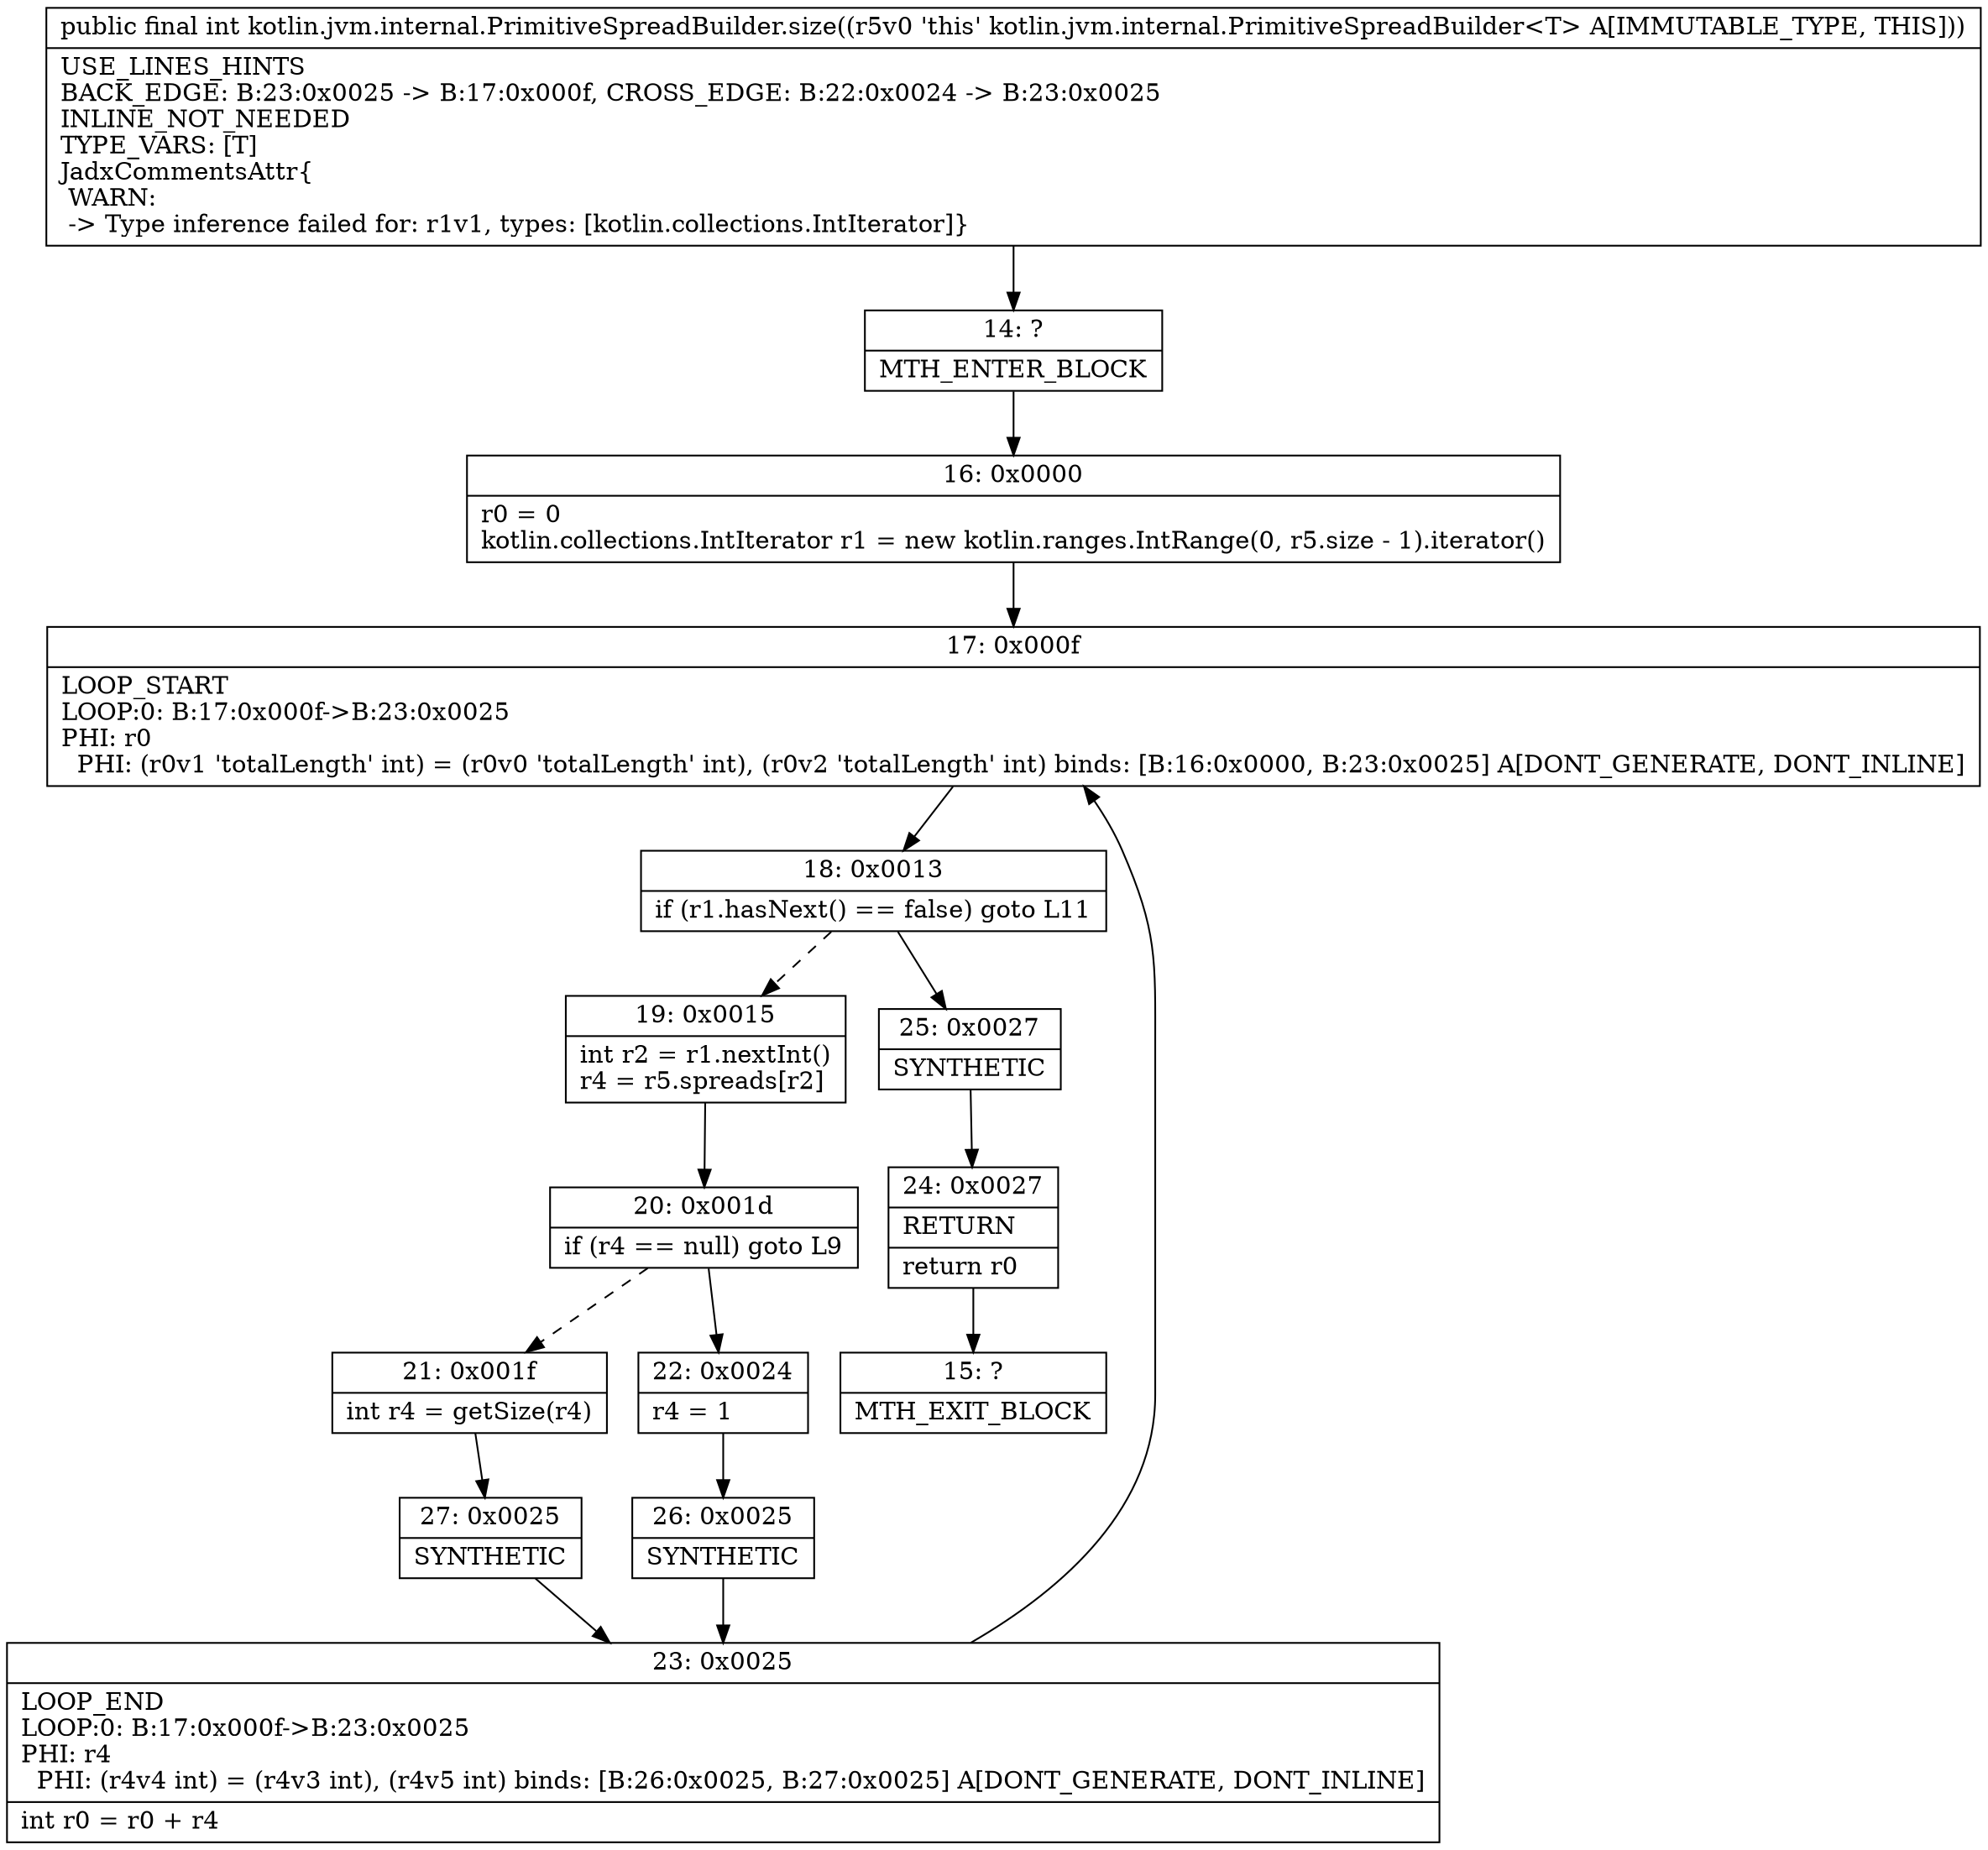 digraph "CFG forkotlin.jvm.internal.PrimitiveSpreadBuilder.size()I" {
Node_14 [shape=record,label="{14\:\ ?|MTH_ENTER_BLOCK\l}"];
Node_16 [shape=record,label="{16\:\ 0x0000|r0 = 0\lkotlin.collections.IntIterator r1 = new kotlin.ranges.IntRange(0, r5.size \- 1).iterator()\l}"];
Node_17 [shape=record,label="{17\:\ 0x000f|LOOP_START\lLOOP:0: B:17:0x000f\-\>B:23:0x0025\lPHI: r0 \l  PHI: (r0v1 'totalLength' int) = (r0v0 'totalLength' int), (r0v2 'totalLength' int) binds: [B:16:0x0000, B:23:0x0025] A[DONT_GENERATE, DONT_INLINE]\l}"];
Node_18 [shape=record,label="{18\:\ 0x0013|if (r1.hasNext() == false) goto L11\l}"];
Node_19 [shape=record,label="{19\:\ 0x0015|int r2 = r1.nextInt()\lr4 = r5.spreads[r2]\l}"];
Node_20 [shape=record,label="{20\:\ 0x001d|if (r4 == null) goto L9\l}"];
Node_21 [shape=record,label="{21\:\ 0x001f|int r4 = getSize(r4)\l}"];
Node_27 [shape=record,label="{27\:\ 0x0025|SYNTHETIC\l}"];
Node_23 [shape=record,label="{23\:\ 0x0025|LOOP_END\lLOOP:0: B:17:0x000f\-\>B:23:0x0025\lPHI: r4 \l  PHI: (r4v4 int) = (r4v3 int), (r4v5 int) binds: [B:26:0x0025, B:27:0x0025] A[DONT_GENERATE, DONT_INLINE]\l|int r0 = r0 + r4\l}"];
Node_22 [shape=record,label="{22\:\ 0x0024|r4 = 1\l}"];
Node_26 [shape=record,label="{26\:\ 0x0025|SYNTHETIC\l}"];
Node_25 [shape=record,label="{25\:\ 0x0027|SYNTHETIC\l}"];
Node_24 [shape=record,label="{24\:\ 0x0027|RETURN\l|return r0\l}"];
Node_15 [shape=record,label="{15\:\ ?|MTH_EXIT_BLOCK\l}"];
MethodNode[shape=record,label="{public final int kotlin.jvm.internal.PrimitiveSpreadBuilder.size((r5v0 'this' kotlin.jvm.internal.PrimitiveSpreadBuilder\<T\> A[IMMUTABLE_TYPE, THIS]))  | USE_LINES_HINTS\lBACK_EDGE: B:23:0x0025 \-\> B:17:0x000f, CROSS_EDGE: B:22:0x0024 \-\> B:23:0x0025\lINLINE_NOT_NEEDED\lTYPE_VARS: [T]\lJadxCommentsAttr\{\l WARN: \l \-\> Type inference failed for: r1v1, types: [kotlin.collections.IntIterator]\}\l}"];
MethodNode -> Node_14;Node_14 -> Node_16;
Node_16 -> Node_17;
Node_17 -> Node_18;
Node_18 -> Node_19[style=dashed];
Node_18 -> Node_25;
Node_19 -> Node_20;
Node_20 -> Node_21[style=dashed];
Node_20 -> Node_22;
Node_21 -> Node_27;
Node_27 -> Node_23;
Node_23 -> Node_17;
Node_22 -> Node_26;
Node_26 -> Node_23;
Node_25 -> Node_24;
Node_24 -> Node_15;
}

